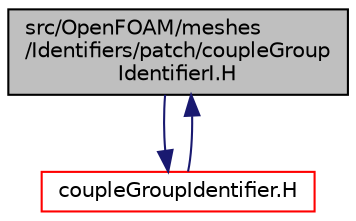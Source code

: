digraph "src/OpenFOAM/meshes/Identifiers/patch/coupleGroupIdentifierI.H"
{
  bgcolor="transparent";
  edge [fontname="Helvetica",fontsize="10",labelfontname="Helvetica",labelfontsize="10"];
  node [fontname="Helvetica",fontsize="10",shape=record];
  Node1 [label="src/OpenFOAM/meshes\l/Identifiers/patch/coupleGroup\lIdentifierI.H",height=0.2,width=0.4,color="black", fillcolor="grey75", style="filled", fontcolor="black"];
  Node1 -> Node2 [color="midnightblue",fontsize="10",style="solid",fontname="Helvetica"];
  Node2 [label="coupleGroupIdentifier.H",height=0.2,width=0.4,color="red",URL="$a08585.html"];
  Node2 -> Node1 [color="midnightblue",fontsize="10",style="solid",fontname="Helvetica"];
}
